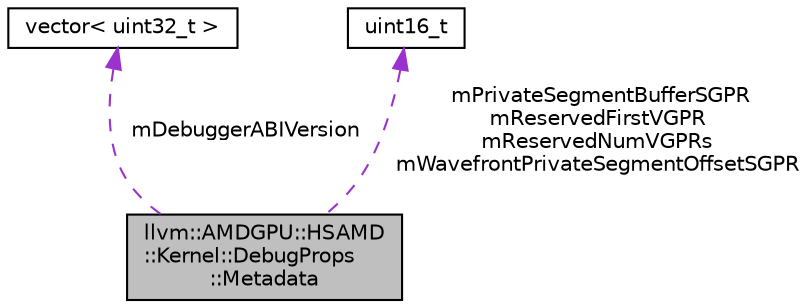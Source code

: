 digraph "llvm::AMDGPU::HSAMD::Kernel::DebugProps::Metadata"
{
 // LATEX_PDF_SIZE
  bgcolor="transparent";
  edge [fontname="Helvetica",fontsize="10",labelfontname="Helvetica",labelfontsize="10"];
  node [fontname="Helvetica",fontsize="10",shape="box"];
  Node1 [label="llvm::AMDGPU::HSAMD\l::Kernel::DebugProps\l::Metadata",height=0.2,width=0.4,color="black", fillcolor="grey75", style="filled", fontcolor="black",tooltip="In-memory representation of kernel debug properties metadata."];
  Node2 -> Node1 [dir="back",color="darkorchid3",fontsize="10",style="dashed",label=" mDebuggerABIVersion" ,fontname="Helvetica"];
  Node2 [label="vector\< uint32_t \>",height=0.2,width=0.4,color="black",tooltip=" "];
  Node3 -> Node1 [dir="back",color="darkorchid3",fontsize="10",style="dashed",label=" mPrivateSegmentBufferSGPR\nmReservedFirstVGPR\nmReservedNumVGPRs\nmWavefrontPrivateSegmentOffsetSGPR" ,fontname="Helvetica"];
  Node3 [label="uint16_t",height=0.2,width=0.4,color="black",tooltip=" "];
}
